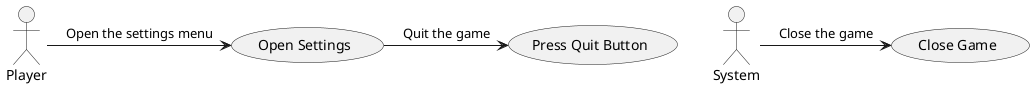 @startuml
actor Player
actor System


Player -> (Open Settings) : Open the settings menu

(Open Settings) -> (Press Quit Button) : Quit the game
System -> (Close Game) : Close the game

@enduml
